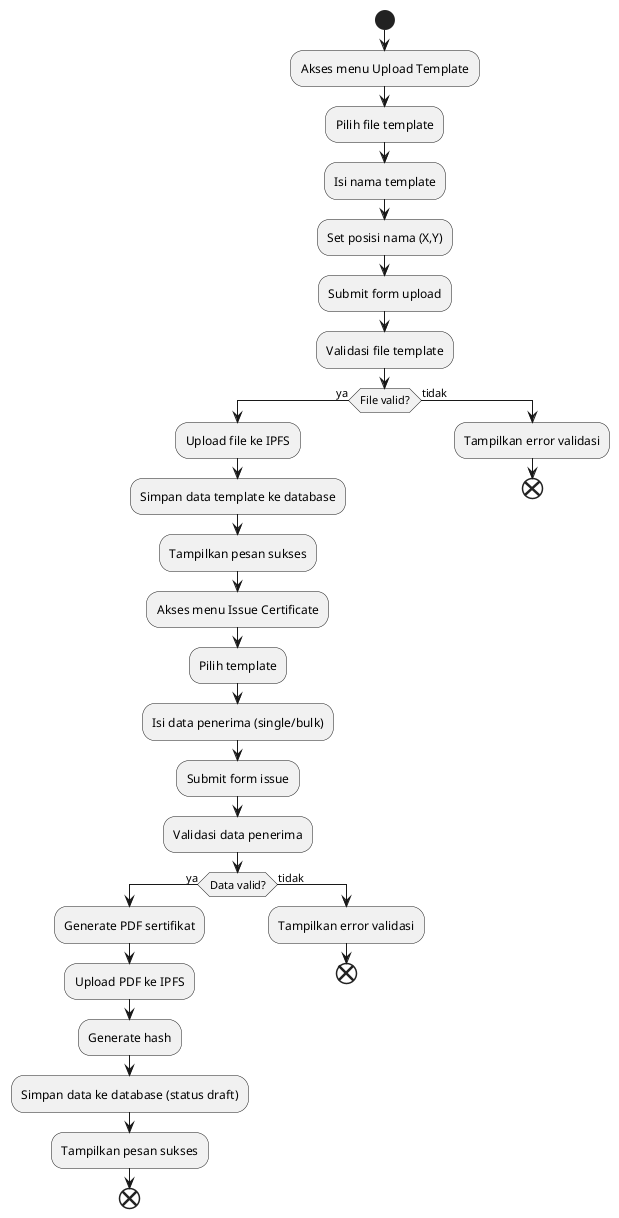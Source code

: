 @startuml
' Activity Diagram Upload Template dan Issue Sertifikat
start
:Akses menu Upload Template;
:Pilih file template;
:Isi nama template;
:Set posisi nama (X,Y);
:Submit form upload;
:Validasi file template;
if (File valid?) then (ya)
  :Upload file ke IPFS;
  :Simpan data template ke database;
  :Tampilkan pesan sukses;
  :Akses menu Issue Certificate;
  :Pilih template;
  :Isi data penerima (single/bulk);
  :Submit form issue;
  :Validasi data penerima;
  if (Data valid?) then (ya)
    :Generate PDF sertifikat;
    :Upload PDF ke IPFS;
    :Generate hash;
    :Simpan data ke database (status draft);
    :Tampilkan pesan sukses;
    end
  else (tidak)
    :Tampilkan error validasi;
    end
  endif
else (tidak)
  :Tampilkan error validasi;
  end
endif
@enduml 
